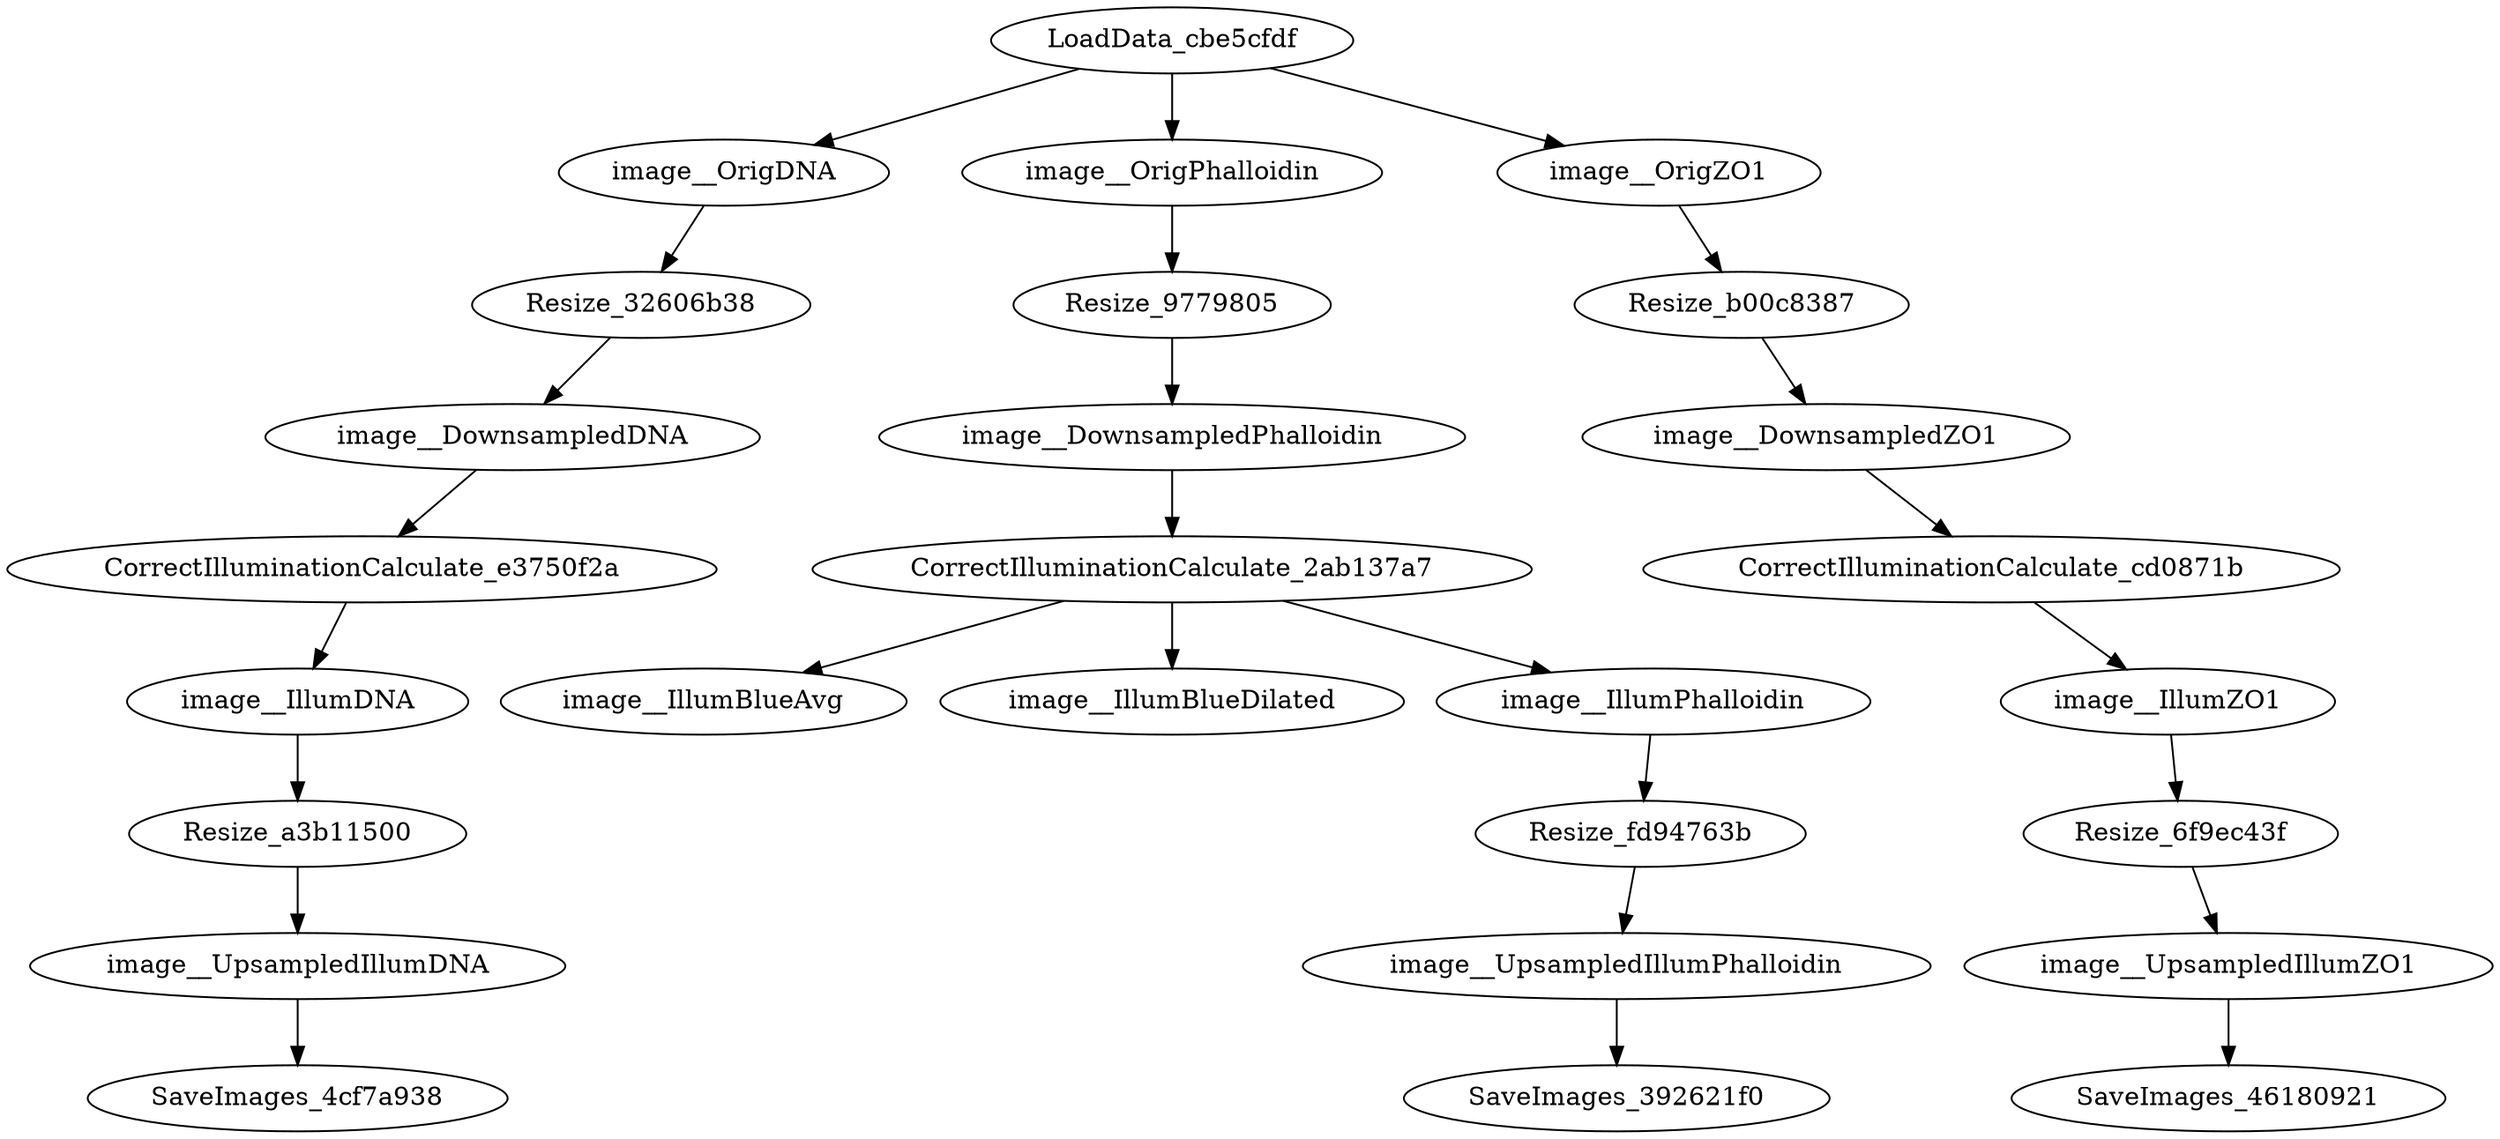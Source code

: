 strict digraph {
CorrectIlluminationCalculate_2ab137a7 [type=module];
CorrectIlluminationCalculate_cd0871b [type=module];
CorrectIlluminationCalculate_e3750f2a [type=module];
LoadData_cbe5cfdf [type=module];
Resize_32606b38 [type=module];
Resize_6f9ec43f [type=module];
Resize_9779805 [type=module];
Resize_a3b11500 [type=module];
Resize_b00c8387 [type=module];
Resize_fd94763b [type=module];
SaveImages_392621f0 [type=module];
SaveImages_46180921 [type=module];
SaveImages_4cf7a938 [type=module];
image__DownsampledDNA [type=image];
image__DownsampledPhalloidin [type=image];
image__DownsampledZO1 [type=image];
image__IllumBlueAvg [type=image];
image__IllumBlueDilated [type=image];
image__IllumDNA [type=image];
image__IllumPhalloidin [type=image];
image__IllumZO1 [type=image];
image__OrigDNA [type=image];
image__OrigPhalloidin [type=image];
image__OrigZO1 [type=image];
image__UpsampledIllumDNA [type=image];
image__UpsampledIllumPhalloidin [type=image];
image__UpsampledIllumZO1 [type=image];
CorrectIlluminationCalculate_2ab137a7 -> image__IllumBlueAvg;
CorrectIlluminationCalculate_2ab137a7 -> image__IllumBlueDilated;
CorrectIlluminationCalculate_2ab137a7 -> image__IllumPhalloidin;
CorrectIlluminationCalculate_cd0871b -> image__IllumZO1;
CorrectIlluminationCalculate_e3750f2a -> image__IllumDNA;
LoadData_cbe5cfdf -> image__OrigDNA;
LoadData_cbe5cfdf -> image__OrigPhalloidin;
LoadData_cbe5cfdf -> image__OrigZO1;
Resize_32606b38 -> image__DownsampledDNA;
Resize_6f9ec43f -> image__UpsampledIllumZO1;
Resize_9779805 -> image__DownsampledPhalloidin;
Resize_a3b11500 -> image__UpsampledIllumDNA;
Resize_b00c8387 -> image__DownsampledZO1;
Resize_fd94763b -> image__UpsampledIllumPhalloidin;
image__DownsampledDNA -> CorrectIlluminationCalculate_e3750f2a;
image__DownsampledPhalloidin -> CorrectIlluminationCalculate_2ab137a7;
image__DownsampledZO1 -> CorrectIlluminationCalculate_cd0871b;
image__IllumDNA -> Resize_a3b11500;
image__IllumPhalloidin -> Resize_fd94763b;
image__IllumZO1 -> Resize_6f9ec43f;
image__OrigDNA -> Resize_32606b38;
image__OrigPhalloidin -> Resize_9779805;
image__OrigZO1 -> Resize_b00c8387;
image__UpsampledIllumDNA -> SaveImages_4cf7a938;
image__UpsampledIllumPhalloidin -> SaveImages_392621f0;
image__UpsampledIllumZO1 -> SaveImages_46180921;
}
